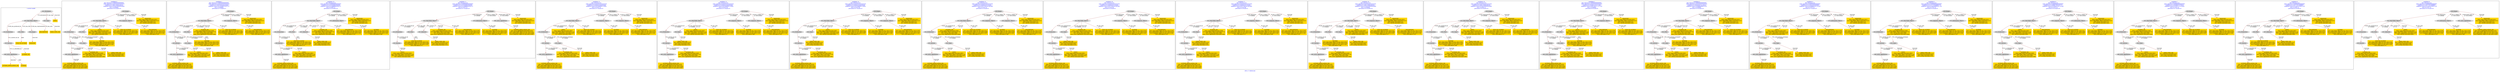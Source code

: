 digraph n0 {
fontcolor="blue"
remincross="true"
label="s08-s-17-edited.xml"
subgraph cluster_0 {
label="1-correct model"
n2[style="filled",color="white",fillcolor="lightgray",label="E12_Production1"];
n3[style="filled",color="white",fillcolor="lightgray",label="E21_Person1"];
n4[style="filled",color="white",fillcolor="lightgray",label="E82_Actor_Appellation1"];
n5[shape="plaintext",style="filled",fillcolor="gold",label="AUTHOR_URI"];
n6[style="filled",color="white",fillcolor="lightgray",label="E22_Man-Made_Object1"];
n7[style="filled",color="white",fillcolor="lightgray",label="E35_Title1"];
n8[style="filled",color="white",fillcolor="lightgray",label="E38_Image1"];
n9[shape="plaintext",style="filled",fillcolor="gold",label="DESCRIPTION"];
n10[style="filled",color="white",fillcolor="lightgray",label="E31_Document1"];
n11[style="filled",color="white",fillcolor="lightgray",label="E55_Type1"];
n12[shape="plaintext",style="filled",fillcolor="gold",label="VIDEO"];
n13[shape="plaintext",style="filled",fillcolor="gold",label="TITLE NO AUTHOR"];
n14[shape="plaintext",style="filled",fillcolor="gold",label="IMAGESRC"];
n15[shape="plaintext",style="filled",fillcolor="gold",label="VIDEO_TYPE_URI"];
n16[shape="plaintext",style="filled",fillcolor="gold",label="AUTHOR_APPELLATION_URI"];
n17[shape="plaintext",style="filled",fillcolor="gold",label="AUTHOR"];
}
subgraph cluster_1 {
label="candidate 0\nlink coherence:0.8666666666666667\nnode coherence:0.9333333333333333\nconfidence:0.2990126869188162\nmapping score:0.43161534008404984\ncost:114.009662\n-precision:0.53-recall:0.53"
n19[style="filled",color="white",fillcolor="lightgray",label="E12_Production1"];
n20[style="filled",color="white",fillcolor="lightgray",label="E21_Person1"];
n21[style="filled",color="white",fillcolor="lightgray",label="E55_Type1"];
n22[style="filled",color="white",fillcolor="lightgray",label="E82_Actor_Appellation1"];
n23[style="filled",color="white",fillcolor="lightgray",label="E22_Man-Made_Object1"];
n24[style="filled",color="white",fillcolor="lightgray",label="E35_Title1"];
n25[style="filled",color="white",fillcolor="lightgray",label="E38_Image1"];
n26[style="filled",color="white",fillcolor="lightgray",label="E33_Linguistic_Object2"];
n27[shape="plaintext",style="filled",fillcolor="gold",label="VIDEO_TYPE_URI\n[E57_Material,classLink,0.351]\n[E55_Type,classLink,0.336]\n[E74_Group,classLink,0.313]"];
n28[shape="plaintext",style="filled",fillcolor="gold",label="VIDEO\n[E40_Legal_Body,classLink,0.661]\n[E22_Man-Made_Object,classLink,0.174]\n[E82_Actor_Appellation,classLink,0.083]\n[E21_Person,classLink,0.083]"];
n29[shape="plaintext",style="filled",fillcolor="gold",label="IMAGESRC\n[E40_Legal_Body,classLink,0.651]\n[E22_Man-Made_Object,classLink,0.157]\n[E38_Image,classLink,0.11]\n[E21_Person,classLink,0.082]"];
n30[shape="plaintext",style="filled",fillcolor="gold",label="DESCRIPTION\n[E22_Man-Made_Object,P3_has_note,0.329]\n[E73_Information_Object,P3_has_note,0.311]\n[E33_Linguistic_Object,P3_has_note,0.238]\n[E35_Title,label,0.122]"];
n31[shape="plaintext",style="filled",fillcolor="gold",label="AUTHOR\n[E22_Man-Made_Object,P3_has_note,0.355]\n[E73_Information_Object,P3_has_note,0.332]\n[E33_Linguistic_Object,P3_has_note,0.164]\n[E35_Title,label,0.149]"];
n32[shape="plaintext",style="filled",fillcolor="gold",label="TITLE NO AUTHOR\n[E22_Man-Made_Object,P3_has_note,0.32]\n[E73_Information_Object,P3_has_note,0.306]\n[E33_Linguistic_Object,P3_has_note,0.204]\n[E35_Title,label,0.17]"];
n33[shape="plaintext",style="filled",fillcolor="gold",label="AUTHOR_APPELLATION_URI\n[E82_Actor_Appellation,classLink,0.976]\n[E22_Man-Made_Object,P3_has_note,0.01]\n[E73_Information_Object,P3_has_note,0.009]\n[E33_Linguistic_Object,P3_has_note,0.004]"];
n34[shape="plaintext",style="filled",fillcolor="gold",label="AUTHOR_URI\n[E40_Legal_Body,classLink,0.646]\n[E22_Man-Made_Object,classLink,0.178]\n[E21_Person,classLink,0.089]\n[E82_Actor_Appellation,classLink,0.086]"];
}
subgraph cluster_2 {
label="candidate 1\nlink coherence:0.8666666666666667\nnode coherence:0.9333333333333333\nconfidence:0.29876595404228046\nmapping score:0.43153309579187127\ncost:114.009662\n-precision:0.47-recall:0.47"
n36[style="filled",color="white",fillcolor="lightgray",label="E12_Production1"];
n37[style="filled",color="white",fillcolor="lightgray",label="E21_Person1"];
n38[style="filled",color="white",fillcolor="lightgray",label="E55_Type1"];
n39[style="filled",color="white",fillcolor="lightgray",label="E82_Actor_Appellation1"];
n40[style="filled",color="white",fillcolor="lightgray",label="E22_Man-Made_Object1"];
n41[style="filled",color="white",fillcolor="lightgray",label="E35_Title1"];
n42[style="filled",color="white",fillcolor="lightgray",label="E38_Image1"];
n43[style="filled",color="white",fillcolor="lightgray",label="E33_Linguistic_Object2"];
n44[shape="plaintext",style="filled",fillcolor="gold",label="VIDEO_TYPE_URI\n[E57_Material,classLink,0.351]\n[E55_Type,classLink,0.336]\n[E74_Group,classLink,0.313]"];
n45[shape="plaintext",style="filled",fillcolor="gold",label="AUTHOR_URI\n[E40_Legal_Body,classLink,0.646]\n[E22_Man-Made_Object,classLink,0.178]\n[E21_Person,classLink,0.089]\n[E82_Actor_Appellation,classLink,0.086]"];
n46[shape="plaintext",style="filled",fillcolor="gold",label="IMAGESRC\n[E40_Legal_Body,classLink,0.651]\n[E22_Man-Made_Object,classLink,0.157]\n[E38_Image,classLink,0.11]\n[E21_Person,classLink,0.082]"];
n47[shape="plaintext",style="filled",fillcolor="gold",label="DESCRIPTION\n[E22_Man-Made_Object,P3_has_note,0.329]\n[E73_Information_Object,P3_has_note,0.311]\n[E33_Linguistic_Object,P3_has_note,0.238]\n[E35_Title,label,0.122]"];
n48[shape="plaintext",style="filled",fillcolor="gold",label="AUTHOR\n[E22_Man-Made_Object,P3_has_note,0.355]\n[E73_Information_Object,P3_has_note,0.332]\n[E33_Linguistic_Object,P3_has_note,0.164]\n[E35_Title,label,0.149]"];
n49[shape="plaintext",style="filled",fillcolor="gold",label="TITLE NO AUTHOR\n[E22_Man-Made_Object,P3_has_note,0.32]\n[E73_Information_Object,P3_has_note,0.306]\n[E33_Linguistic_Object,P3_has_note,0.204]\n[E35_Title,label,0.17]"];
n50[shape="plaintext",style="filled",fillcolor="gold",label="AUTHOR_APPELLATION_URI\n[E82_Actor_Appellation,classLink,0.976]\n[E22_Man-Made_Object,P3_has_note,0.01]\n[E73_Information_Object,P3_has_note,0.009]\n[E33_Linguistic_Object,P3_has_note,0.004]"];
n51[shape="plaintext",style="filled",fillcolor="gold",label="VIDEO\n[E40_Legal_Body,classLink,0.661]\n[E22_Man-Made_Object,classLink,0.174]\n[E82_Actor_Appellation,classLink,0.083]\n[E21_Person,classLink,0.083]"];
}
subgraph cluster_3 {
label="candidate 10\nlink coherence:0.8\nnode coherence:0.8666666666666667\nconfidence:0.31613029853344504\nmapping score:0.4150989884000373\ncost:213.009712\n-precision:0.53-recall:0.53"
n53[style="filled",color="white",fillcolor="lightgray",label="E12_Production1"];
n54[style="filled",color="white",fillcolor="lightgray",label="E21_Person1"];
n55[style="filled",color="white",fillcolor="lightgray",label="E82_Actor_Appellation1"];
n56[style="filled",color="white",fillcolor="lightgray",label="E22_Man-Made_Object1"];
n57[style="filled",color="white",fillcolor="lightgray",label="E35_Title1"];
n58[style="filled",color="white",fillcolor="lightgray",label="E57_Material1"];
n59[style="filled",color="white",fillcolor="lightgray",label="E38_Image1"];
n60[style="filled",color="white",fillcolor="lightgray",label="E73_Information_Object1"];
n61[shape="plaintext",style="filled",fillcolor="gold",label="AUTHOR_URI\n[E40_Legal_Body,classLink,0.646]\n[E22_Man-Made_Object,classLink,0.178]\n[E21_Person,classLink,0.089]\n[E82_Actor_Appellation,classLink,0.086]"];
n62[shape="plaintext",style="filled",fillcolor="gold",label="VIDEO_TYPE_URI\n[E57_Material,classLink,0.351]\n[E55_Type,classLink,0.336]\n[E74_Group,classLink,0.313]"];
n63[shape="plaintext",style="filled",fillcolor="gold",label="IMAGESRC\n[E40_Legal_Body,classLink,0.651]\n[E22_Man-Made_Object,classLink,0.157]\n[E38_Image,classLink,0.11]\n[E21_Person,classLink,0.082]"];
n64[shape="plaintext",style="filled",fillcolor="gold",label="AUTHOR\n[E22_Man-Made_Object,P3_has_note,0.355]\n[E73_Information_Object,P3_has_note,0.332]\n[E33_Linguistic_Object,P3_has_note,0.164]\n[E35_Title,label,0.149]"];
n65[shape="plaintext",style="filled",fillcolor="gold",label="TITLE NO AUTHOR\n[E22_Man-Made_Object,P3_has_note,0.32]\n[E73_Information_Object,P3_has_note,0.306]\n[E33_Linguistic_Object,P3_has_note,0.204]\n[E35_Title,label,0.17]"];
n66[shape="plaintext",style="filled",fillcolor="gold",label="DESCRIPTION\n[E22_Man-Made_Object,P3_has_note,0.329]\n[E73_Information_Object,P3_has_note,0.311]\n[E33_Linguistic_Object,P3_has_note,0.238]\n[E35_Title,label,0.122]"];
n67[shape="plaintext",style="filled",fillcolor="gold",label="AUTHOR_APPELLATION_URI\n[E82_Actor_Appellation,classLink,0.976]\n[E22_Man-Made_Object,P3_has_note,0.01]\n[E73_Information_Object,P3_has_note,0.009]\n[E33_Linguistic_Object,P3_has_note,0.004]"];
n68[shape="plaintext",style="filled",fillcolor="gold",label="VIDEO\n[E40_Legal_Body,classLink,0.661]\n[E22_Man-Made_Object,classLink,0.174]\n[E82_Actor_Appellation,classLink,0.083]\n[E21_Person,classLink,0.083]"];
}
subgraph cluster_4 {
label="candidate 11\nlink coherence:0.8\nnode coherence:0.8666666666666667\nconfidence:0.31613029853344504\nmapping score:0.4150989884000373\ncost:312.019774\n-precision:0.47-recall:0.47"
n70[style="filled",color="white",fillcolor="lightgray",label="E12_Production1"];
n71[style="filled",color="white",fillcolor="lightgray",label="E21_Person1"];
n72[style="filled",color="white",fillcolor="lightgray",label="E22_Man-Made_Object1"];
n73[style="filled",color="white",fillcolor="lightgray",label="E35_Title1"];
n74[style="filled",color="white",fillcolor="lightgray",label="E57_Material1"];
n75[style="filled",color="white",fillcolor="lightgray",label="E38_Image1"];
n76[style="filled",color="white",fillcolor="lightgray",label="E73_Information_Object1"];
n77[style="filled",color="white",fillcolor="lightgray",label="E82_Actor_Appellation1"];
n78[shape="plaintext",style="filled",fillcolor="gold",label="AUTHOR_URI\n[E40_Legal_Body,classLink,0.646]\n[E22_Man-Made_Object,classLink,0.178]\n[E21_Person,classLink,0.089]\n[E82_Actor_Appellation,classLink,0.086]"];
n79[shape="plaintext",style="filled",fillcolor="gold",label="VIDEO_TYPE_URI\n[E57_Material,classLink,0.351]\n[E55_Type,classLink,0.336]\n[E74_Group,classLink,0.313]"];
n80[shape="plaintext",style="filled",fillcolor="gold",label="IMAGESRC\n[E40_Legal_Body,classLink,0.651]\n[E22_Man-Made_Object,classLink,0.157]\n[E38_Image,classLink,0.11]\n[E21_Person,classLink,0.082]"];
n81[shape="plaintext",style="filled",fillcolor="gold",label="AUTHOR\n[E22_Man-Made_Object,P3_has_note,0.355]\n[E73_Information_Object,P3_has_note,0.332]\n[E33_Linguistic_Object,P3_has_note,0.164]\n[E35_Title,label,0.149]"];
n82[shape="plaintext",style="filled",fillcolor="gold",label="TITLE NO AUTHOR\n[E22_Man-Made_Object,P3_has_note,0.32]\n[E73_Information_Object,P3_has_note,0.306]\n[E33_Linguistic_Object,P3_has_note,0.204]\n[E35_Title,label,0.17]"];
n83[shape="plaintext",style="filled",fillcolor="gold",label="DESCRIPTION\n[E22_Man-Made_Object,P3_has_note,0.329]\n[E73_Information_Object,P3_has_note,0.311]\n[E33_Linguistic_Object,P3_has_note,0.238]\n[E35_Title,label,0.122]"];
n84[shape="plaintext",style="filled",fillcolor="gold",label="AUTHOR_APPELLATION_URI\n[E82_Actor_Appellation,classLink,0.976]\n[E22_Man-Made_Object,P3_has_note,0.01]\n[E73_Information_Object,P3_has_note,0.009]\n[E33_Linguistic_Object,P3_has_note,0.004]"];
n85[shape="plaintext",style="filled",fillcolor="gold",label="VIDEO\n[E40_Legal_Body,classLink,0.661]\n[E22_Man-Made_Object,classLink,0.174]\n[E82_Actor_Appellation,classLink,0.083]\n[E21_Person,classLink,0.083]"];
}
subgraph cluster_5 {
label="candidate 12\nlink coherence:0.8\nnode coherence:0.9333333333333333\nconfidence:0.30093616160209186\nmapping score:0.4322564983118084\ncost:213.019714\n-precision:0.47-recall:0.47"
n87[style="filled",color="white",fillcolor="lightgray",label="E12_Production1"];
n88[style="filled",color="white",fillcolor="lightgray",label="E21_Person1"];
n89[style="filled",color="white",fillcolor="lightgray",label="E55_Type1"];
n90[style="filled",color="white",fillcolor="lightgray",label="E82_Actor_Appellation1"];
n91[style="filled",color="white",fillcolor="lightgray",label="E22_Man-Made_Object1"];
n92[style="filled",color="white",fillcolor="lightgray",label="E38_Image1"];
n93[style="filled",color="white",fillcolor="lightgray",label="E33_Linguistic_Object1"];
n94[style="filled",color="white",fillcolor="lightgray",label="E33_Linguistic_Object2"];
n95[shape="plaintext",style="filled",fillcolor="gold",label="VIDEO_TYPE_URI\n[E57_Material,classLink,0.351]\n[E55_Type,classLink,0.336]\n[E74_Group,classLink,0.313]"];
n96[shape="plaintext",style="filled",fillcolor="gold",label="VIDEO\n[E40_Legal_Body,classLink,0.661]\n[E22_Man-Made_Object,classLink,0.174]\n[E82_Actor_Appellation,classLink,0.083]\n[E21_Person,classLink,0.083]"];
n97[shape="plaintext",style="filled",fillcolor="gold",label="IMAGESRC\n[E40_Legal_Body,classLink,0.651]\n[E22_Man-Made_Object,classLink,0.157]\n[E38_Image,classLink,0.11]\n[E21_Person,classLink,0.082]"];
n98[shape="plaintext",style="filled",fillcolor="gold",label="DESCRIPTION\n[E22_Man-Made_Object,P3_has_note,0.329]\n[E73_Information_Object,P3_has_note,0.311]\n[E33_Linguistic_Object,P3_has_note,0.238]\n[E35_Title,label,0.122]"];
n99[shape="plaintext",style="filled",fillcolor="gold",label="AUTHOR\n[E22_Man-Made_Object,P3_has_note,0.355]\n[E73_Information_Object,P3_has_note,0.332]\n[E33_Linguistic_Object,P3_has_note,0.164]\n[E35_Title,label,0.149]"];
n100[shape="plaintext",style="filled",fillcolor="gold",label="TITLE NO AUTHOR\n[E22_Man-Made_Object,P3_has_note,0.32]\n[E73_Information_Object,P3_has_note,0.306]\n[E33_Linguistic_Object,P3_has_note,0.204]\n[E35_Title,label,0.17]"];
n101[shape="plaintext",style="filled",fillcolor="gold",label="AUTHOR_APPELLATION_URI\n[E82_Actor_Appellation,classLink,0.976]\n[E22_Man-Made_Object,P3_has_note,0.01]\n[E73_Information_Object,P3_has_note,0.009]\n[E33_Linguistic_Object,P3_has_note,0.004]"];
n102[shape="plaintext",style="filled",fillcolor="gold",label="AUTHOR_URI\n[E40_Legal_Body,classLink,0.646]\n[E22_Man-Made_Object,classLink,0.178]\n[E21_Person,classLink,0.089]\n[E82_Actor_Appellation,classLink,0.086]"];
}
subgraph cluster_6 {
label="candidate 13\nlink coherence:0.8\nnode coherence:0.9333333333333333\nconfidence:0.30093616160209186\nmapping score:0.4322564983118084\ncost:213.019744\n-precision:0.47-recall:0.47"
n104[style="filled",color="white",fillcolor="lightgray",label="E12_Production1"];
n105[style="filled",color="white",fillcolor="lightgray",label="E21_Person1"];
n106[style="filled",color="white",fillcolor="lightgray",label="E82_Actor_Appellation1"];
n107[style="filled",color="white",fillcolor="lightgray",label="E22_Man-Made_Object1"];
n108[style="filled",color="white",fillcolor="lightgray",label="E55_Type2"];
n109[style="filled",color="white",fillcolor="lightgray",label="E38_Image1"];
n110[style="filled",color="white",fillcolor="lightgray",label="E33_Linguistic_Object1"];
n111[style="filled",color="white",fillcolor="lightgray",label="E33_Linguistic_Object2"];
n112[shape="plaintext",style="filled",fillcolor="gold",label="VIDEO\n[E40_Legal_Body,classLink,0.661]\n[E22_Man-Made_Object,classLink,0.174]\n[E82_Actor_Appellation,classLink,0.083]\n[E21_Person,classLink,0.083]"];
n113[shape="plaintext",style="filled",fillcolor="gold",label="IMAGESRC\n[E40_Legal_Body,classLink,0.651]\n[E22_Man-Made_Object,classLink,0.157]\n[E38_Image,classLink,0.11]\n[E21_Person,classLink,0.082]"];
n114[shape="plaintext",style="filled",fillcolor="gold",label="VIDEO_TYPE_URI\n[E57_Material,classLink,0.351]\n[E55_Type,classLink,0.336]\n[E74_Group,classLink,0.313]"];
n115[shape="plaintext",style="filled",fillcolor="gold",label="DESCRIPTION\n[E22_Man-Made_Object,P3_has_note,0.329]\n[E73_Information_Object,P3_has_note,0.311]\n[E33_Linguistic_Object,P3_has_note,0.238]\n[E35_Title,label,0.122]"];
n116[shape="plaintext",style="filled",fillcolor="gold",label="AUTHOR\n[E22_Man-Made_Object,P3_has_note,0.355]\n[E73_Information_Object,P3_has_note,0.332]\n[E33_Linguistic_Object,P3_has_note,0.164]\n[E35_Title,label,0.149]"];
n117[shape="plaintext",style="filled",fillcolor="gold",label="TITLE NO AUTHOR\n[E22_Man-Made_Object,P3_has_note,0.32]\n[E73_Information_Object,P3_has_note,0.306]\n[E33_Linguistic_Object,P3_has_note,0.204]\n[E35_Title,label,0.17]"];
n118[shape="plaintext",style="filled",fillcolor="gold",label="AUTHOR_APPELLATION_URI\n[E82_Actor_Appellation,classLink,0.976]\n[E22_Man-Made_Object,P3_has_note,0.01]\n[E73_Information_Object,P3_has_note,0.009]\n[E33_Linguistic_Object,P3_has_note,0.004]"];
n119[shape="plaintext",style="filled",fillcolor="gold",label="AUTHOR_URI\n[E40_Legal_Body,classLink,0.646]\n[E22_Man-Made_Object,classLink,0.178]\n[E21_Person,classLink,0.089]\n[E82_Actor_Appellation,classLink,0.086]"];
}
subgraph cluster_7 {
label="candidate 14\nlink coherence:0.8\nnode coherence:0.9333333333333333\nconfidence:0.30093616160209186\nmapping score:0.4322564983118084\ncost:213.019764\n-precision:0.47-recall:0.47"
n121[style="filled",color="white",fillcolor="lightgray",label="E12_Production1"];
n122[style="filled",color="white",fillcolor="lightgray",label="E21_Person1"];
n123[style="filled",color="white",fillcolor="lightgray",label="E82_Actor_Appellation1"];
n124[style="filled",color="white",fillcolor="lightgray",label="E22_Man-Made_Object1"];
n125[style="filled",color="white",fillcolor="lightgray",label="E55_Type3"];
n126[style="filled",color="white",fillcolor="lightgray",label="E38_Image1"];
n127[style="filled",color="white",fillcolor="lightgray",label="E33_Linguistic_Object1"];
n128[style="filled",color="white",fillcolor="lightgray",label="E33_Linguistic_Object2"];
n129[shape="plaintext",style="filled",fillcolor="gold",label="VIDEO_TYPE_URI\n[E57_Material,classLink,0.351]\n[E55_Type,classLink,0.336]\n[E74_Group,classLink,0.313]"];
n130[shape="plaintext",style="filled",fillcolor="gold",label="VIDEO\n[E40_Legal_Body,classLink,0.661]\n[E22_Man-Made_Object,classLink,0.174]\n[E82_Actor_Appellation,classLink,0.083]\n[E21_Person,classLink,0.083]"];
n131[shape="plaintext",style="filled",fillcolor="gold",label="IMAGESRC\n[E40_Legal_Body,classLink,0.651]\n[E22_Man-Made_Object,classLink,0.157]\n[E38_Image,classLink,0.11]\n[E21_Person,classLink,0.082]"];
n132[shape="plaintext",style="filled",fillcolor="gold",label="DESCRIPTION\n[E22_Man-Made_Object,P3_has_note,0.329]\n[E73_Information_Object,P3_has_note,0.311]\n[E33_Linguistic_Object,P3_has_note,0.238]\n[E35_Title,label,0.122]"];
n133[shape="plaintext",style="filled",fillcolor="gold",label="AUTHOR\n[E22_Man-Made_Object,P3_has_note,0.355]\n[E73_Information_Object,P3_has_note,0.332]\n[E33_Linguistic_Object,P3_has_note,0.164]\n[E35_Title,label,0.149]"];
n134[shape="plaintext",style="filled",fillcolor="gold",label="TITLE NO AUTHOR\n[E22_Man-Made_Object,P3_has_note,0.32]\n[E73_Information_Object,P3_has_note,0.306]\n[E33_Linguistic_Object,P3_has_note,0.204]\n[E35_Title,label,0.17]"];
n135[shape="plaintext",style="filled",fillcolor="gold",label="AUTHOR_APPELLATION_URI\n[E82_Actor_Appellation,classLink,0.976]\n[E22_Man-Made_Object,P3_has_note,0.01]\n[E73_Information_Object,P3_has_note,0.009]\n[E33_Linguistic_Object,P3_has_note,0.004]"];
n136[shape="plaintext",style="filled",fillcolor="gold",label="AUTHOR_URI\n[E40_Legal_Body,classLink,0.646]\n[E22_Man-Made_Object,classLink,0.178]\n[E21_Person,classLink,0.089]\n[E82_Actor_Appellation,classLink,0.086]"];
}
subgraph cluster_8 {
label="candidate 15\nlink coherence:0.8\nnode coherence:0.9333333333333333\nconfidence:0.3006894287255561\nmapping score:0.43217425401962983\ncost:213.019714\n-precision:0.4-recall:0.4"
n138[style="filled",color="white",fillcolor="lightgray",label="E12_Production1"];
n139[style="filled",color="white",fillcolor="lightgray",label="E21_Person1"];
n140[style="filled",color="white",fillcolor="lightgray",label="E55_Type1"];
n141[style="filled",color="white",fillcolor="lightgray",label="E82_Actor_Appellation1"];
n142[style="filled",color="white",fillcolor="lightgray",label="E22_Man-Made_Object1"];
n143[style="filled",color="white",fillcolor="lightgray",label="E38_Image1"];
n144[style="filled",color="white",fillcolor="lightgray",label="E33_Linguistic_Object1"];
n145[style="filled",color="white",fillcolor="lightgray",label="E33_Linguistic_Object2"];
n146[shape="plaintext",style="filled",fillcolor="gold",label="VIDEO_TYPE_URI\n[E57_Material,classLink,0.351]\n[E55_Type,classLink,0.336]\n[E74_Group,classLink,0.313]"];
n147[shape="plaintext",style="filled",fillcolor="gold",label="AUTHOR_URI\n[E40_Legal_Body,classLink,0.646]\n[E22_Man-Made_Object,classLink,0.178]\n[E21_Person,classLink,0.089]\n[E82_Actor_Appellation,classLink,0.086]"];
n148[shape="plaintext",style="filled",fillcolor="gold",label="IMAGESRC\n[E40_Legal_Body,classLink,0.651]\n[E22_Man-Made_Object,classLink,0.157]\n[E38_Image,classLink,0.11]\n[E21_Person,classLink,0.082]"];
n149[shape="plaintext",style="filled",fillcolor="gold",label="DESCRIPTION\n[E22_Man-Made_Object,P3_has_note,0.329]\n[E73_Information_Object,P3_has_note,0.311]\n[E33_Linguistic_Object,P3_has_note,0.238]\n[E35_Title,label,0.122]"];
n150[shape="plaintext",style="filled",fillcolor="gold",label="AUTHOR\n[E22_Man-Made_Object,P3_has_note,0.355]\n[E73_Information_Object,P3_has_note,0.332]\n[E33_Linguistic_Object,P3_has_note,0.164]\n[E35_Title,label,0.149]"];
n151[shape="plaintext",style="filled",fillcolor="gold",label="TITLE NO AUTHOR\n[E22_Man-Made_Object,P3_has_note,0.32]\n[E73_Information_Object,P3_has_note,0.306]\n[E33_Linguistic_Object,P3_has_note,0.204]\n[E35_Title,label,0.17]"];
n152[shape="plaintext",style="filled",fillcolor="gold",label="AUTHOR_APPELLATION_URI\n[E82_Actor_Appellation,classLink,0.976]\n[E22_Man-Made_Object,P3_has_note,0.01]\n[E73_Information_Object,P3_has_note,0.009]\n[E33_Linguistic_Object,P3_has_note,0.004]"];
n153[shape="plaintext",style="filled",fillcolor="gold",label="VIDEO\n[E40_Legal_Body,classLink,0.661]\n[E22_Man-Made_Object,classLink,0.174]\n[E82_Actor_Appellation,classLink,0.083]\n[E21_Person,classLink,0.083]"];
}
subgraph cluster_9 {
label="candidate 16\nlink coherence:0.8\nnode coherence:0.9333333333333333\nconfidence:0.3006894287255561\nmapping score:0.43217425401962983\ncost:213.019744\n-precision:0.4-recall:0.4"
n155[style="filled",color="white",fillcolor="lightgray",label="E12_Production1"];
n156[style="filled",color="white",fillcolor="lightgray",label="E21_Person1"];
n157[style="filled",color="white",fillcolor="lightgray",label="E82_Actor_Appellation1"];
n158[style="filled",color="white",fillcolor="lightgray",label="E22_Man-Made_Object1"];
n159[style="filled",color="white",fillcolor="lightgray",label="E55_Type2"];
n160[style="filled",color="white",fillcolor="lightgray",label="E38_Image1"];
n161[style="filled",color="white",fillcolor="lightgray",label="E33_Linguistic_Object1"];
n162[style="filled",color="white",fillcolor="lightgray",label="E33_Linguistic_Object2"];
n163[shape="plaintext",style="filled",fillcolor="gold",label="AUTHOR_URI\n[E40_Legal_Body,classLink,0.646]\n[E22_Man-Made_Object,classLink,0.178]\n[E21_Person,classLink,0.089]\n[E82_Actor_Appellation,classLink,0.086]"];
n164[shape="plaintext",style="filled",fillcolor="gold",label="IMAGESRC\n[E40_Legal_Body,classLink,0.651]\n[E22_Man-Made_Object,classLink,0.157]\n[E38_Image,classLink,0.11]\n[E21_Person,classLink,0.082]"];
n165[shape="plaintext",style="filled",fillcolor="gold",label="VIDEO_TYPE_URI\n[E57_Material,classLink,0.351]\n[E55_Type,classLink,0.336]\n[E74_Group,classLink,0.313]"];
n166[shape="plaintext",style="filled",fillcolor="gold",label="DESCRIPTION\n[E22_Man-Made_Object,P3_has_note,0.329]\n[E73_Information_Object,P3_has_note,0.311]\n[E33_Linguistic_Object,P3_has_note,0.238]\n[E35_Title,label,0.122]"];
n167[shape="plaintext",style="filled",fillcolor="gold",label="AUTHOR\n[E22_Man-Made_Object,P3_has_note,0.355]\n[E73_Information_Object,P3_has_note,0.332]\n[E33_Linguistic_Object,P3_has_note,0.164]\n[E35_Title,label,0.149]"];
n168[shape="plaintext",style="filled",fillcolor="gold",label="TITLE NO AUTHOR\n[E22_Man-Made_Object,P3_has_note,0.32]\n[E73_Information_Object,P3_has_note,0.306]\n[E33_Linguistic_Object,P3_has_note,0.204]\n[E35_Title,label,0.17]"];
n169[shape="plaintext",style="filled",fillcolor="gold",label="AUTHOR_APPELLATION_URI\n[E82_Actor_Appellation,classLink,0.976]\n[E22_Man-Made_Object,P3_has_note,0.01]\n[E73_Information_Object,P3_has_note,0.009]\n[E33_Linguistic_Object,P3_has_note,0.004]"];
n170[shape="plaintext",style="filled",fillcolor="gold",label="VIDEO\n[E40_Legal_Body,classLink,0.661]\n[E22_Man-Made_Object,classLink,0.174]\n[E82_Actor_Appellation,classLink,0.083]\n[E21_Person,classLink,0.083]"];
}
subgraph cluster_10 {
label="candidate 17\nlink coherence:0.8\nnode coherence:0.9333333333333333\nconfidence:0.3006894287255561\nmapping score:0.43217425401962983\ncost:213.019764\n-precision:0.4-recall:0.4"
n172[style="filled",color="white",fillcolor="lightgray",label="E12_Production1"];
n173[style="filled",color="white",fillcolor="lightgray",label="E21_Person1"];
n174[style="filled",color="white",fillcolor="lightgray",label="E82_Actor_Appellation1"];
n175[style="filled",color="white",fillcolor="lightgray",label="E22_Man-Made_Object1"];
n176[style="filled",color="white",fillcolor="lightgray",label="E55_Type3"];
n177[style="filled",color="white",fillcolor="lightgray",label="E38_Image1"];
n178[style="filled",color="white",fillcolor="lightgray",label="E33_Linguistic_Object1"];
n179[style="filled",color="white",fillcolor="lightgray",label="E33_Linguistic_Object2"];
n180[shape="plaintext",style="filled",fillcolor="gold",label="VIDEO_TYPE_URI\n[E57_Material,classLink,0.351]\n[E55_Type,classLink,0.336]\n[E74_Group,classLink,0.313]"];
n181[shape="plaintext",style="filled",fillcolor="gold",label="AUTHOR_URI\n[E40_Legal_Body,classLink,0.646]\n[E22_Man-Made_Object,classLink,0.178]\n[E21_Person,classLink,0.089]\n[E82_Actor_Appellation,classLink,0.086]"];
n182[shape="plaintext",style="filled",fillcolor="gold",label="IMAGESRC\n[E40_Legal_Body,classLink,0.651]\n[E22_Man-Made_Object,classLink,0.157]\n[E38_Image,classLink,0.11]\n[E21_Person,classLink,0.082]"];
n183[shape="plaintext",style="filled",fillcolor="gold",label="DESCRIPTION\n[E22_Man-Made_Object,P3_has_note,0.329]\n[E73_Information_Object,P3_has_note,0.311]\n[E33_Linguistic_Object,P3_has_note,0.238]\n[E35_Title,label,0.122]"];
n184[shape="plaintext",style="filled",fillcolor="gold",label="AUTHOR\n[E22_Man-Made_Object,P3_has_note,0.355]\n[E73_Information_Object,P3_has_note,0.332]\n[E33_Linguistic_Object,P3_has_note,0.164]\n[E35_Title,label,0.149]"];
n185[shape="plaintext",style="filled",fillcolor="gold",label="TITLE NO AUTHOR\n[E22_Man-Made_Object,P3_has_note,0.32]\n[E73_Information_Object,P3_has_note,0.306]\n[E33_Linguistic_Object,P3_has_note,0.204]\n[E35_Title,label,0.17]"];
n186[shape="plaintext",style="filled",fillcolor="gold",label="AUTHOR_APPELLATION_URI\n[E82_Actor_Appellation,classLink,0.976]\n[E22_Man-Made_Object,P3_has_note,0.01]\n[E73_Information_Object,P3_has_note,0.009]\n[E33_Linguistic_Object,P3_has_note,0.004]"];
n187[shape="plaintext",style="filled",fillcolor="gold",label="VIDEO\n[E40_Legal_Body,classLink,0.661]\n[E22_Man-Made_Object,classLink,0.174]\n[E82_Actor_Appellation,classLink,0.083]\n[E21_Person,classLink,0.083]"];
}
subgraph cluster_11 {
label="candidate 18\nlink coherence:0.8\nnode coherence:0.9333333333333333\nconfidence:0.2990126869188162\nmapping score:0.43161534008404984\ncost:114.009692\n-precision:0.53-recall:0.53"
n189[style="filled",color="white",fillcolor="lightgray",label="E12_Production1"];
n190[style="filled",color="white",fillcolor="lightgray",label="E21_Person1"];
n191[style="filled",color="white",fillcolor="lightgray",label="E82_Actor_Appellation1"];
n192[style="filled",color="white",fillcolor="lightgray",label="E22_Man-Made_Object1"];
n193[style="filled",color="white",fillcolor="lightgray",label="E35_Title1"];
n194[style="filled",color="white",fillcolor="lightgray",label="E55_Type2"];
n195[style="filled",color="white",fillcolor="lightgray",label="E38_Image1"];
n196[style="filled",color="white",fillcolor="lightgray",label="E33_Linguistic_Object2"];
n197[shape="plaintext",style="filled",fillcolor="gold",label="VIDEO\n[E40_Legal_Body,classLink,0.661]\n[E22_Man-Made_Object,classLink,0.174]\n[E82_Actor_Appellation,classLink,0.083]\n[E21_Person,classLink,0.083]"];
n198[shape="plaintext",style="filled",fillcolor="gold",label="IMAGESRC\n[E40_Legal_Body,classLink,0.651]\n[E22_Man-Made_Object,classLink,0.157]\n[E38_Image,classLink,0.11]\n[E21_Person,classLink,0.082]"];
n199[shape="plaintext",style="filled",fillcolor="gold",label="VIDEO_TYPE_URI\n[E57_Material,classLink,0.351]\n[E55_Type,classLink,0.336]\n[E74_Group,classLink,0.313]"];
n200[shape="plaintext",style="filled",fillcolor="gold",label="DESCRIPTION\n[E22_Man-Made_Object,P3_has_note,0.329]\n[E73_Information_Object,P3_has_note,0.311]\n[E33_Linguistic_Object,P3_has_note,0.238]\n[E35_Title,label,0.122]"];
n201[shape="plaintext",style="filled",fillcolor="gold",label="AUTHOR\n[E22_Man-Made_Object,P3_has_note,0.355]\n[E73_Information_Object,P3_has_note,0.332]\n[E33_Linguistic_Object,P3_has_note,0.164]\n[E35_Title,label,0.149]"];
n202[shape="plaintext",style="filled",fillcolor="gold",label="TITLE NO AUTHOR\n[E22_Man-Made_Object,P3_has_note,0.32]\n[E73_Information_Object,P3_has_note,0.306]\n[E33_Linguistic_Object,P3_has_note,0.204]\n[E35_Title,label,0.17]"];
n203[shape="plaintext",style="filled",fillcolor="gold",label="AUTHOR_APPELLATION_URI\n[E82_Actor_Appellation,classLink,0.976]\n[E22_Man-Made_Object,P3_has_note,0.01]\n[E73_Information_Object,P3_has_note,0.009]\n[E33_Linguistic_Object,P3_has_note,0.004]"];
n204[shape="plaintext",style="filled",fillcolor="gold",label="AUTHOR_URI\n[E40_Legal_Body,classLink,0.646]\n[E22_Man-Made_Object,classLink,0.178]\n[E21_Person,classLink,0.089]\n[E82_Actor_Appellation,classLink,0.086]"];
}
subgraph cluster_12 {
label="candidate 19\nlink coherence:0.8\nnode coherence:0.9333333333333333\nconfidence:0.2990126869188162\nmapping score:0.43161534008404984\ncost:114.009712\n-precision:0.53-recall:0.53"
n206[style="filled",color="white",fillcolor="lightgray",label="E12_Production1"];
n207[style="filled",color="white",fillcolor="lightgray",label="E21_Person1"];
n208[style="filled",color="white",fillcolor="lightgray",label="E82_Actor_Appellation1"];
n209[style="filled",color="white",fillcolor="lightgray",label="E22_Man-Made_Object1"];
n210[style="filled",color="white",fillcolor="lightgray",label="E35_Title1"];
n211[style="filled",color="white",fillcolor="lightgray",label="E55_Type3"];
n212[style="filled",color="white",fillcolor="lightgray",label="E38_Image1"];
n213[style="filled",color="white",fillcolor="lightgray",label="E33_Linguistic_Object2"];
n214[shape="plaintext",style="filled",fillcolor="gold",label="VIDEO_TYPE_URI\n[E57_Material,classLink,0.351]\n[E55_Type,classLink,0.336]\n[E74_Group,classLink,0.313]"];
n215[shape="plaintext",style="filled",fillcolor="gold",label="VIDEO\n[E40_Legal_Body,classLink,0.661]\n[E22_Man-Made_Object,classLink,0.174]\n[E82_Actor_Appellation,classLink,0.083]\n[E21_Person,classLink,0.083]"];
n216[shape="plaintext",style="filled",fillcolor="gold",label="IMAGESRC\n[E40_Legal_Body,classLink,0.651]\n[E22_Man-Made_Object,classLink,0.157]\n[E38_Image,classLink,0.11]\n[E21_Person,classLink,0.082]"];
n217[shape="plaintext",style="filled",fillcolor="gold",label="DESCRIPTION\n[E22_Man-Made_Object,P3_has_note,0.329]\n[E73_Information_Object,P3_has_note,0.311]\n[E33_Linguistic_Object,P3_has_note,0.238]\n[E35_Title,label,0.122]"];
n218[shape="plaintext",style="filled",fillcolor="gold",label="AUTHOR\n[E22_Man-Made_Object,P3_has_note,0.355]\n[E73_Information_Object,P3_has_note,0.332]\n[E33_Linguistic_Object,P3_has_note,0.164]\n[E35_Title,label,0.149]"];
n219[shape="plaintext",style="filled",fillcolor="gold",label="TITLE NO AUTHOR\n[E22_Man-Made_Object,P3_has_note,0.32]\n[E73_Information_Object,P3_has_note,0.306]\n[E33_Linguistic_Object,P3_has_note,0.204]\n[E35_Title,label,0.17]"];
n220[shape="plaintext",style="filled",fillcolor="gold",label="AUTHOR_APPELLATION_URI\n[E82_Actor_Appellation,classLink,0.976]\n[E22_Man-Made_Object,P3_has_note,0.01]\n[E73_Information_Object,P3_has_note,0.009]\n[E33_Linguistic_Object,P3_has_note,0.004]"];
n221[shape="plaintext",style="filled",fillcolor="gold",label="AUTHOR_URI\n[E40_Legal_Body,classLink,0.646]\n[E22_Man-Made_Object,classLink,0.178]\n[E21_Person,classLink,0.089]\n[E82_Actor_Appellation,classLink,0.086]"];
}
subgraph cluster_13 {
label="candidate 2\nlink coherence:0.8666666666666667\nnode coherence:0.9333333333333333\nconfidence:0.2958851001877999\nmapping score:0.43057281117371105\ncost:114.009662\n-precision:0.6-recall:0.6"
n223[style="filled",color="white",fillcolor="lightgray",label="E12_Production1"];
n224[style="filled",color="white",fillcolor="lightgray",label="E21_Person1"];
n225[style="filled",color="white",fillcolor="lightgray",label="E55_Type1"];
n226[style="filled",color="white",fillcolor="lightgray",label="E82_Actor_Appellation1"];
n227[style="filled",color="white",fillcolor="lightgray",label="E22_Man-Made_Object1"];
n228[style="filled",color="white",fillcolor="lightgray",label="E35_Title1"];
n229[style="filled",color="white",fillcolor="lightgray",label="E38_Image1"];
n230[style="filled",color="white",fillcolor="lightgray",label="E33_Linguistic_Object2"];
n231[shape="plaintext",style="filled",fillcolor="gold",label="VIDEO_TYPE_URI\n[E57_Material,classLink,0.351]\n[E55_Type,classLink,0.336]\n[E74_Group,classLink,0.313]"];
n232[shape="plaintext",style="filled",fillcolor="gold",label="VIDEO\n[E40_Legal_Body,classLink,0.661]\n[E22_Man-Made_Object,classLink,0.174]\n[E82_Actor_Appellation,classLink,0.083]\n[E21_Person,classLink,0.083]"];
n233[shape="plaintext",style="filled",fillcolor="gold",label="IMAGESRC\n[E40_Legal_Body,classLink,0.651]\n[E22_Man-Made_Object,classLink,0.157]\n[E38_Image,classLink,0.11]\n[E21_Person,classLink,0.082]"];
n234[shape="plaintext",style="filled",fillcolor="gold",label="TITLE NO AUTHOR\n[E22_Man-Made_Object,P3_has_note,0.32]\n[E73_Information_Object,P3_has_note,0.306]\n[E33_Linguistic_Object,P3_has_note,0.204]\n[E35_Title,label,0.17]"];
n235[shape="plaintext",style="filled",fillcolor="gold",label="AUTHOR\n[E22_Man-Made_Object,P3_has_note,0.355]\n[E73_Information_Object,P3_has_note,0.332]\n[E33_Linguistic_Object,P3_has_note,0.164]\n[E35_Title,label,0.149]"];
n236[shape="plaintext",style="filled",fillcolor="gold",label="DESCRIPTION\n[E22_Man-Made_Object,P3_has_note,0.329]\n[E73_Information_Object,P3_has_note,0.311]\n[E33_Linguistic_Object,P3_has_note,0.238]\n[E35_Title,label,0.122]"];
n237[shape="plaintext",style="filled",fillcolor="gold",label="AUTHOR_APPELLATION_URI\n[E82_Actor_Appellation,classLink,0.976]\n[E22_Man-Made_Object,P3_has_note,0.01]\n[E73_Information_Object,P3_has_note,0.009]\n[E33_Linguistic_Object,P3_has_note,0.004]"];
n238[shape="plaintext",style="filled",fillcolor="gold",label="AUTHOR_URI\n[E40_Legal_Body,classLink,0.646]\n[E22_Man-Made_Object,classLink,0.178]\n[E21_Person,classLink,0.089]\n[E82_Actor_Appellation,classLink,0.086]"];
}
subgraph cluster_14 {
label="candidate 3\nlink coherence:0.8666666666666667\nnode coherence:0.9333333333333333\nconfidence:0.29563836731126414\nmapping score:0.4304905668815325\ncost:114.009662\n-precision:0.53-recall:0.53"
n240[style="filled",color="white",fillcolor="lightgray",label="E12_Production1"];
n241[style="filled",color="white",fillcolor="lightgray",label="E21_Person1"];
n242[style="filled",color="white",fillcolor="lightgray",label="E55_Type1"];
n243[style="filled",color="white",fillcolor="lightgray",label="E82_Actor_Appellation1"];
n244[style="filled",color="white",fillcolor="lightgray",label="E22_Man-Made_Object1"];
n245[style="filled",color="white",fillcolor="lightgray",label="E35_Title1"];
n246[style="filled",color="white",fillcolor="lightgray",label="E38_Image1"];
n247[style="filled",color="white",fillcolor="lightgray",label="E33_Linguistic_Object2"];
n248[shape="plaintext",style="filled",fillcolor="gold",label="VIDEO_TYPE_URI\n[E57_Material,classLink,0.351]\n[E55_Type,classLink,0.336]\n[E74_Group,classLink,0.313]"];
n249[shape="plaintext",style="filled",fillcolor="gold",label="AUTHOR_URI\n[E40_Legal_Body,classLink,0.646]\n[E22_Man-Made_Object,classLink,0.178]\n[E21_Person,classLink,0.089]\n[E82_Actor_Appellation,classLink,0.086]"];
n250[shape="plaintext",style="filled",fillcolor="gold",label="IMAGESRC\n[E40_Legal_Body,classLink,0.651]\n[E22_Man-Made_Object,classLink,0.157]\n[E38_Image,classLink,0.11]\n[E21_Person,classLink,0.082]"];
n251[shape="plaintext",style="filled",fillcolor="gold",label="TITLE NO AUTHOR\n[E22_Man-Made_Object,P3_has_note,0.32]\n[E73_Information_Object,P3_has_note,0.306]\n[E33_Linguistic_Object,P3_has_note,0.204]\n[E35_Title,label,0.17]"];
n252[shape="plaintext",style="filled",fillcolor="gold",label="AUTHOR\n[E22_Man-Made_Object,P3_has_note,0.355]\n[E73_Information_Object,P3_has_note,0.332]\n[E33_Linguistic_Object,P3_has_note,0.164]\n[E35_Title,label,0.149]"];
n253[shape="plaintext",style="filled",fillcolor="gold",label="DESCRIPTION\n[E22_Man-Made_Object,P3_has_note,0.329]\n[E73_Information_Object,P3_has_note,0.311]\n[E33_Linguistic_Object,P3_has_note,0.238]\n[E35_Title,label,0.122]"];
n254[shape="plaintext",style="filled",fillcolor="gold",label="AUTHOR_APPELLATION_URI\n[E82_Actor_Appellation,classLink,0.976]\n[E22_Man-Made_Object,P3_has_note,0.01]\n[E73_Information_Object,P3_has_note,0.009]\n[E33_Linguistic_Object,P3_has_note,0.004]"];
n255[shape="plaintext",style="filled",fillcolor="gold",label="VIDEO\n[E40_Legal_Body,classLink,0.661]\n[E22_Man-Made_Object,classLink,0.174]\n[E82_Actor_Appellation,classLink,0.083]\n[E21_Person,classLink,0.083]"];
}
subgraph cluster_15 {
label="candidate 4\nlink coherence:0.8\nnode coherence:0.8666666666666667\nconfidence:0.3218241633453935\nmapping score:0.41699694333735343\ncost:312.019714\n-precision:0.47-recall:0.47"
n257[style="filled",color="white",fillcolor="lightgray",label="E12_Production1"];
n258[style="filled",color="white",fillcolor="lightgray",label="E21_Person1"];
n259[style="filled",color="white",fillcolor="lightgray",label="E55_Type1"];
n260[style="filled",color="white",fillcolor="lightgray",label="E82_Actor_Appellation1"];
n261[style="filled",color="white",fillcolor="lightgray",label="E22_Man-Made_Object1"];
n262[style="filled",color="white",fillcolor="lightgray",label="E38_Image1"];
n263[style="filled",color="white",fillcolor="lightgray",label="E33_Linguistic_Object2"];
n264[style="filled",color="white",fillcolor="lightgray",label="E73_Information_Object1"];
n265[shape="plaintext",style="filled",fillcolor="gold",label="VIDEO_TYPE_URI\n[E57_Material,classLink,0.351]\n[E55_Type,classLink,0.336]\n[E74_Group,classLink,0.313]"];
n266[shape="plaintext",style="filled",fillcolor="gold",label="VIDEO\n[E40_Legal_Body,classLink,0.661]\n[E22_Man-Made_Object,classLink,0.174]\n[E82_Actor_Appellation,classLink,0.083]\n[E21_Person,classLink,0.083]"];
n267[shape="plaintext",style="filled",fillcolor="gold",label="IMAGESRC\n[E40_Legal_Body,classLink,0.651]\n[E22_Man-Made_Object,classLink,0.157]\n[E38_Image,classLink,0.11]\n[E21_Person,classLink,0.082]"];
n268[shape="plaintext",style="filled",fillcolor="gold",label="AUTHOR\n[E22_Man-Made_Object,P3_has_note,0.355]\n[E73_Information_Object,P3_has_note,0.332]\n[E33_Linguistic_Object,P3_has_note,0.164]\n[E35_Title,label,0.149]"];
n269[shape="plaintext",style="filled",fillcolor="gold",label="DESCRIPTION\n[E22_Man-Made_Object,P3_has_note,0.329]\n[E73_Information_Object,P3_has_note,0.311]\n[E33_Linguistic_Object,P3_has_note,0.238]\n[E35_Title,label,0.122]"];
n270[shape="plaintext",style="filled",fillcolor="gold",label="TITLE NO AUTHOR\n[E22_Man-Made_Object,P3_has_note,0.32]\n[E73_Information_Object,P3_has_note,0.306]\n[E33_Linguistic_Object,P3_has_note,0.204]\n[E35_Title,label,0.17]"];
n271[shape="plaintext",style="filled",fillcolor="gold",label="AUTHOR_APPELLATION_URI\n[E82_Actor_Appellation,classLink,0.976]\n[E22_Man-Made_Object,P3_has_note,0.01]\n[E73_Information_Object,P3_has_note,0.009]\n[E33_Linguistic_Object,P3_has_note,0.004]"];
n272[shape="plaintext",style="filled",fillcolor="gold",label="AUTHOR_URI\n[E40_Legal_Body,classLink,0.646]\n[E22_Man-Made_Object,classLink,0.178]\n[E21_Person,classLink,0.089]\n[E82_Actor_Appellation,classLink,0.086]"];
}
subgraph cluster_16 {
label="candidate 5\nlink coherence:0.8\nnode coherence:0.8666666666666667\nconfidence:0.32157743046885773\nmapping score:0.4169146990451748\ncost:312.019714\n-precision:0.4-recall:0.4"
n274[style="filled",color="white",fillcolor="lightgray",label="E12_Production1"];
n275[style="filled",color="white",fillcolor="lightgray",label="E21_Person1"];
n276[style="filled",color="white",fillcolor="lightgray",label="E55_Type1"];
n277[style="filled",color="white",fillcolor="lightgray",label="E82_Actor_Appellation1"];
n278[style="filled",color="white",fillcolor="lightgray",label="E22_Man-Made_Object1"];
n279[style="filled",color="white",fillcolor="lightgray",label="E38_Image1"];
n280[style="filled",color="white",fillcolor="lightgray",label="E33_Linguistic_Object2"];
n281[style="filled",color="white",fillcolor="lightgray",label="E73_Information_Object1"];
n282[shape="plaintext",style="filled",fillcolor="gold",label="VIDEO_TYPE_URI\n[E57_Material,classLink,0.351]\n[E55_Type,classLink,0.336]\n[E74_Group,classLink,0.313]"];
n283[shape="plaintext",style="filled",fillcolor="gold",label="AUTHOR_URI\n[E40_Legal_Body,classLink,0.646]\n[E22_Man-Made_Object,classLink,0.178]\n[E21_Person,classLink,0.089]\n[E82_Actor_Appellation,classLink,0.086]"];
n284[shape="plaintext",style="filled",fillcolor="gold",label="IMAGESRC\n[E40_Legal_Body,classLink,0.651]\n[E22_Man-Made_Object,classLink,0.157]\n[E38_Image,classLink,0.11]\n[E21_Person,classLink,0.082]"];
n285[shape="plaintext",style="filled",fillcolor="gold",label="AUTHOR\n[E22_Man-Made_Object,P3_has_note,0.355]\n[E73_Information_Object,P3_has_note,0.332]\n[E33_Linguistic_Object,P3_has_note,0.164]\n[E35_Title,label,0.149]"];
n286[shape="plaintext",style="filled",fillcolor="gold",label="DESCRIPTION\n[E22_Man-Made_Object,P3_has_note,0.329]\n[E73_Information_Object,P3_has_note,0.311]\n[E33_Linguistic_Object,P3_has_note,0.238]\n[E35_Title,label,0.122]"];
n287[shape="plaintext",style="filled",fillcolor="gold",label="TITLE NO AUTHOR\n[E22_Man-Made_Object,P3_has_note,0.32]\n[E73_Information_Object,P3_has_note,0.306]\n[E33_Linguistic_Object,P3_has_note,0.204]\n[E35_Title,label,0.17]"];
n288[shape="plaintext",style="filled",fillcolor="gold",label="AUTHOR_APPELLATION_URI\n[E82_Actor_Appellation,classLink,0.976]\n[E22_Man-Made_Object,P3_has_note,0.01]\n[E73_Information_Object,P3_has_note,0.009]\n[E33_Linguistic_Object,P3_has_note,0.004]"];
n289[shape="plaintext",style="filled",fillcolor="gold",label="VIDEO\n[E40_Legal_Body,classLink,0.661]\n[E22_Man-Made_Object,classLink,0.174]\n[E82_Actor_Appellation,classLink,0.083]\n[E21_Person,classLink,0.083]"];
}
subgraph cluster_17 {
label="candidate 6\nlink coherence:0.8\nnode coherence:0.8666666666666667\nconfidence:0.31869657661437717\nmapping score:0.41595441442701464\ncost:312.019714\n-precision:0.53-recall:0.53"
n291[style="filled",color="white",fillcolor="lightgray",label="E12_Production1"];
n292[style="filled",color="white",fillcolor="lightgray",label="E21_Person1"];
n293[style="filled",color="white",fillcolor="lightgray",label="E55_Type1"];
n294[style="filled",color="white",fillcolor="lightgray",label="E82_Actor_Appellation1"];
n295[style="filled",color="white",fillcolor="lightgray",label="E22_Man-Made_Object1"];
n296[style="filled",color="white",fillcolor="lightgray",label="E38_Image1"];
n297[style="filled",color="white",fillcolor="lightgray",label="E33_Linguistic_Object2"];
n298[style="filled",color="white",fillcolor="lightgray",label="E73_Information_Object1"];
n299[shape="plaintext",style="filled",fillcolor="gold",label="VIDEO_TYPE_URI\n[E57_Material,classLink,0.351]\n[E55_Type,classLink,0.336]\n[E74_Group,classLink,0.313]"];
n300[shape="plaintext",style="filled",fillcolor="gold",label="VIDEO\n[E40_Legal_Body,classLink,0.661]\n[E22_Man-Made_Object,classLink,0.174]\n[E82_Actor_Appellation,classLink,0.083]\n[E21_Person,classLink,0.083]"];
n301[shape="plaintext",style="filled",fillcolor="gold",label="IMAGESRC\n[E40_Legal_Body,classLink,0.651]\n[E22_Man-Made_Object,classLink,0.157]\n[E38_Image,classLink,0.11]\n[E21_Person,classLink,0.082]"];
n302[shape="plaintext",style="filled",fillcolor="gold",label="AUTHOR\n[E22_Man-Made_Object,P3_has_note,0.355]\n[E73_Information_Object,P3_has_note,0.332]\n[E33_Linguistic_Object,P3_has_note,0.164]\n[E35_Title,label,0.149]"];
n303[shape="plaintext",style="filled",fillcolor="gold",label="TITLE NO AUTHOR\n[E22_Man-Made_Object,P3_has_note,0.32]\n[E73_Information_Object,P3_has_note,0.306]\n[E33_Linguistic_Object,P3_has_note,0.204]\n[E35_Title,label,0.17]"];
n304[shape="plaintext",style="filled",fillcolor="gold",label="DESCRIPTION\n[E22_Man-Made_Object,P3_has_note,0.329]\n[E73_Information_Object,P3_has_note,0.311]\n[E33_Linguistic_Object,P3_has_note,0.238]\n[E35_Title,label,0.122]"];
n305[shape="plaintext",style="filled",fillcolor="gold",label="AUTHOR_APPELLATION_URI\n[E82_Actor_Appellation,classLink,0.976]\n[E22_Man-Made_Object,P3_has_note,0.01]\n[E73_Information_Object,P3_has_note,0.009]\n[E33_Linguistic_Object,P3_has_note,0.004]"];
n306[shape="plaintext",style="filled",fillcolor="gold",label="AUTHOR_URI\n[E40_Legal_Body,classLink,0.646]\n[E22_Man-Made_Object,classLink,0.178]\n[E21_Person,classLink,0.089]\n[E82_Actor_Appellation,classLink,0.086]"];
}
subgraph cluster_18 {
label="candidate 7\nlink coherence:0.8\nnode coherence:0.8666666666666667\nconfidence:0.3184498437378414\nmapping score:0.415872170134836\ncost:312.019714\n-precision:0.47-recall:0.47"
n308[style="filled",color="white",fillcolor="lightgray",label="E12_Production1"];
n309[style="filled",color="white",fillcolor="lightgray",label="E21_Person1"];
n310[style="filled",color="white",fillcolor="lightgray",label="E55_Type1"];
n311[style="filled",color="white",fillcolor="lightgray",label="E82_Actor_Appellation1"];
n312[style="filled",color="white",fillcolor="lightgray",label="E22_Man-Made_Object1"];
n313[style="filled",color="white",fillcolor="lightgray",label="E38_Image1"];
n314[style="filled",color="white",fillcolor="lightgray",label="E33_Linguistic_Object2"];
n315[style="filled",color="white",fillcolor="lightgray",label="E73_Information_Object1"];
n316[shape="plaintext",style="filled",fillcolor="gold",label="VIDEO_TYPE_URI\n[E57_Material,classLink,0.351]\n[E55_Type,classLink,0.336]\n[E74_Group,classLink,0.313]"];
n317[shape="plaintext",style="filled",fillcolor="gold",label="AUTHOR_URI\n[E40_Legal_Body,classLink,0.646]\n[E22_Man-Made_Object,classLink,0.178]\n[E21_Person,classLink,0.089]\n[E82_Actor_Appellation,classLink,0.086]"];
n318[shape="plaintext",style="filled",fillcolor="gold",label="IMAGESRC\n[E40_Legal_Body,classLink,0.651]\n[E22_Man-Made_Object,classLink,0.157]\n[E38_Image,classLink,0.11]\n[E21_Person,classLink,0.082]"];
n319[shape="plaintext",style="filled",fillcolor="gold",label="AUTHOR\n[E22_Man-Made_Object,P3_has_note,0.355]\n[E73_Information_Object,P3_has_note,0.332]\n[E33_Linguistic_Object,P3_has_note,0.164]\n[E35_Title,label,0.149]"];
n320[shape="plaintext",style="filled",fillcolor="gold",label="TITLE NO AUTHOR\n[E22_Man-Made_Object,P3_has_note,0.32]\n[E73_Information_Object,P3_has_note,0.306]\n[E33_Linguistic_Object,P3_has_note,0.204]\n[E35_Title,label,0.17]"];
n321[shape="plaintext",style="filled",fillcolor="gold",label="DESCRIPTION\n[E22_Man-Made_Object,P3_has_note,0.329]\n[E73_Information_Object,P3_has_note,0.311]\n[E33_Linguistic_Object,P3_has_note,0.238]\n[E35_Title,label,0.122]"];
n322[shape="plaintext",style="filled",fillcolor="gold",label="AUTHOR_APPELLATION_URI\n[E82_Actor_Appellation,classLink,0.976]\n[E22_Man-Made_Object,P3_has_note,0.01]\n[E73_Information_Object,P3_has_note,0.009]\n[E33_Linguistic_Object,P3_has_note,0.004]"];
n323[shape="plaintext",style="filled",fillcolor="gold",label="VIDEO\n[E40_Legal_Body,classLink,0.661]\n[E22_Man-Made_Object,classLink,0.174]\n[E82_Actor_Appellation,classLink,0.083]\n[E21_Person,classLink,0.083]"];
}
subgraph cluster_19 {
label="candidate 8\nlink coherence:0.8\nnode coherence:0.8666666666666667\nconfidence:0.3163770314099807\nmapping score:0.4151812326922158\ncost:213.009712\n-precision:0.6-recall:0.6"
n325[style="filled",color="white",fillcolor="lightgray",label="E12_Production1"];
n326[style="filled",color="white",fillcolor="lightgray",label="E21_Person1"];
n327[style="filled",color="white",fillcolor="lightgray",label="E82_Actor_Appellation1"];
n328[style="filled",color="white",fillcolor="lightgray",label="E22_Man-Made_Object1"];
n329[style="filled",color="white",fillcolor="lightgray",label="E35_Title1"];
n330[style="filled",color="white",fillcolor="lightgray",label="E57_Material1"];
n331[style="filled",color="white",fillcolor="lightgray",label="E38_Image1"];
n332[style="filled",color="white",fillcolor="lightgray",label="E73_Information_Object1"];
n333[shape="plaintext",style="filled",fillcolor="gold",label="VIDEO\n[E40_Legal_Body,classLink,0.661]\n[E22_Man-Made_Object,classLink,0.174]\n[E82_Actor_Appellation,classLink,0.083]\n[E21_Person,classLink,0.083]"];
n334[shape="plaintext",style="filled",fillcolor="gold",label="VIDEO_TYPE_URI\n[E57_Material,classLink,0.351]\n[E55_Type,classLink,0.336]\n[E74_Group,classLink,0.313]"];
n335[shape="plaintext",style="filled",fillcolor="gold",label="IMAGESRC\n[E40_Legal_Body,classLink,0.651]\n[E22_Man-Made_Object,classLink,0.157]\n[E38_Image,classLink,0.11]\n[E21_Person,classLink,0.082]"];
n336[shape="plaintext",style="filled",fillcolor="gold",label="AUTHOR\n[E22_Man-Made_Object,P3_has_note,0.355]\n[E73_Information_Object,P3_has_note,0.332]\n[E33_Linguistic_Object,P3_has_note,0.164]\n[E35_Title,label,0.149]"];
n337[shape="plaintext",style="filled",fillcolor="gold",label="TITLE NO AUTHOR\n[E22_Man-Made_Object,P3_has_note,0.32]\n[E73_Information_Object,P3_has_note,0.306]\n[E33_Linguistic_Object,P3_has_note,0.204]\n[E35_Title,label,0.17]"];
n338[shape="plaintext",style="filled",fillcolor="gold",label="DESCRIPTION\n[E22_Man-Made_Object,P3_has_note,0.329]\n[E73_Information_Object,P3_has_note,0.311]\n[E33_Linguistic_Object,P3_has_note,0.238]\n[E35_Title,label,0.122]"];
n339[shape="plaintext",style="filled",fillcolor="gold",label="AUTHOR_APPELLATION_URI\n[E82_Actor_Appellation,classLink,0.976]\n[E22_Man-Made_Object,P3_has_note,0.01]\n[E73_Information_Object,P3_has_note,0.009]\n[E33_Linguistic_Object,P3_has_note,0.004]"];
n340[shape="plaintext",style="filled",fillcolor="gold",label="AUTHOR_URI\n[E40_Legal_Body,classLink,0.646]\n[E22_Man-Made_Object,classLink,0.178]\n[E21_Person,classLink,0.089]\n[E82_Actor_Appellation,classLink,0.086]"];
}
subgraph cluster_20 {
label="candidate 9\nlink coherence:0.8\nnode coherence:0.8666666666666667\nconfidence:0.3163770314099807\nmapping score:0.4151812326922158\ncost:312.019774\n-precision:0.53-recall:0.53"
n342[style="filled",color="white",fillcolor="lightgray",label="E12_Production1"];
n343[style="filled",color="white",fillcolor="lightgray",label="E21_Person1"];
n344[style="filled",color="white",fillcolor="lightgray",label="E22_Man-Made_Object1"];
n345[style="filled",color="white",fillcolor="lightgray",label="E35_Title1"];
n346[style="filled",color="white",fillcolor="lightgray",label="E57_Material1"];
n347[style="filled",color="white",fillcolor="lightgray",label="E38_Image1"];
n348[style="filled",color="white",fillcolor="lightgray",label="E73_Information_Object1"];
n349[style="filled",color="white",fillcolor="lightgray",label="E82_Actor_Appellation1"];
n350[shape="plaintext",style="filled",fillcolor="gold",label="VIDEO\n[E40_Legal_Body,classLink,0.661]\n[E22_Man-Made_Object,classLink,0.174]\n[E82_Actor_Appellation,classLink,0.083]\n[E21_Person,classLink,0.083]"];
n351[shape="plaintext",style="filled",fillcolor="gold",label="VIDEO_TYPE_URI\n[E57_Material,classLink,0.351]\n[E55_Type,classLink,0.336]\n[E74_Group,classLink,0.313]"];
n352[shape="plaintext",style="filled",fillcolor="gold",label="IMAGESRC\n[E40_Legal_Body,classLink,0.651]\n[E22_Man-Made_Object,classLink,0.157]\n[E38_Image,classLink,0.11]\n[E21_Person,classLink,0.082]"];
n353[shape="plaintext",style="filled",fillcolor="gold",label="AUTHOR\n[E22_Man-Made_Object,P3_has_note,0.355]\n[E73_Information_Object,P3_has_note,0.332]\n[E33_Linguistic_Object,P3_has_note,0.164]\n[E35_Title,label,0.149]"];
n354[shape="plaintext",style="filled",fillcolor="gold",label="TITLE NO AUTHOR\n[E22_Man-Made_Object,P3_has_note,0.32]\n[E73_Information_Object,P3_has_note,0.306]\n[E33_Linguistic_Object,P3_has_note,0.204]\n[E35_Title,label,0.17]"];
n355[shape="plaintext",style="filled",fillcolor="gold",label="DESCRIPTION\n[E22_Man-Made_Object,P3_has_note,0.329]\n[E73_Information_Object,P3_has_note,0.311]\n[E33_Linguistic_Object,P3_has_note,0.238]\n[E35_Title,label,0.122]"];
n356[shape="plaintext",style="filled",fillcolor="gold",label="AUTHOR_APPELLATION_URI\n[E82_Actor_Appellation,classLink,0.976]\n[E22_Man-Made_Object,P3_has_note,0.01]\n[E73_Information_Object,P3_has_note,0.009]\n[E33_Linguistic_Object,P3_has_note,0.004]"];
n357[shape="plaintext",style="filled",fillcolor="gold",label="AUTHOR_URI\n[E40_Legal_Body,classLink,0.646]\n[E22_Man-Made_Object,classLink,0.178]\n[E21_Person,classLink,0.089]\n[E82_Actor_Appellation,classLink,0.086]"];
}
n2 -> n3[color="brown",fontcolor="black",label="P14_carried_out_by"]
n3 -> n4[color="brown",fontcolor="black",label="P131_is_identified_by"]
n3 -> n5[color="brown",fontcolor="black",label="classLink"]
n6 -> n7[color="brown",fontcolor="black",label="P102_has_title"]
n6 -> n2[color="brown",fontcolor="black",label="P108i_was_produced_by"]
n6 -> n8[color="brown",fontcolor="black",label="P138i_has_representation"]
n6 -> n9[color="brown",fontcolor="black",label="P3_has_note"]
n10 -> n11[color="brown",fontcolor="black",label="P2_has_type"]
n10 -> n6[color="brown",fontcolor="black",label="P70_documents"]
n10 -> n12[color="brown",fontcolor="black",label="classLink"]
n7 -> n13[color="brown",fontcolor="black",label="label"]
n8 -> n14[color="brown",fontcolor="black",label="classLink"]
n11 -> n15[color="brown",fontcolor="black",label="classLink"]
n4 -> n16[color="brown",fontcolor="black",label="classLink"]
n4 -> n17[color="brown",fontcolor="black",label="label"]
n19 -> n20[color="brown",fontcolor="black",label="P14_carried_out_by\nw=0.99993"]
n19 -> n21[color="brown",fontcolor="black",label="P32_used_general_technique\nw=0.99995"]
n20 -> n22[color="brown",fontcolor="black",label="P131_is_identified_by\nw=0.99994"]
n23 -> n19[color="brown",fontcolor="black",label="P108i_was_produced_by\nw=0.99993"]
n23 -> n24[color="brown",fontcolor="black",label="P102_has_title\nw=0.99995"]
n25 -> n23[color="brown",fontcolor="black",label="P138_represents\nw=0.99996"]
n25 -> n26[color="brown",fontcolor="black",label="P129i_is_subject_of\nw=100.010002"]
n21 -> n27[color="brown",fontcolor="black",label="classLink\nw=1.0"]
n23 -> n28[color="brown",fontcolor="black",label="classLink\nw=1.0"]
n25 -> n29[color="brown",fontcolor="black",label="classLink\nw=1.0"]
n26 -> n30[color="brown",fontcolor="black",label="P3_has_note\nw=1.0"]
n24 -> n31[color="brown",fontcolor="black",label="label\nw=1.0"]
n23 -> n32[color="brown",fontcolor="black",label="P3_has_note\nw=1.0"]
n22 -> n33[color="brown",fontcolor="black",label="classLink\nw=1.0"]
n20 -> n34[color="brown",fontcolor="black",label="classLink\nw=1.0"]
n36 -> n37[color="brown",fontcolor="black",label="P14_carried_out_by\nw=0.99993"]
n36 -> n38[color="brown",fontcolor="black",label="P32_used_general_technique\nw=0.99995"]
n37 -> n39[color="brown",fontcolor="black",label="P131_is_identified_by\nw=0.99994"]
n40 -> n36[color="brown",fontcolor="black",label="P108i_was_produced_by\nw=0.99993"]
n40 -> n41[color="brown",fontcolor="black",label="P102_has_title\nw=0.99995"]
n42 -> n40[color="brown",fontcolor="black",label="P138_represents\nw=0.99996"]
n42 -> n43[color="brown",fontcolor="black",label="P129i_is_subject_of\nw=100.010002"]
n38 -> n44[color="brown",fontcolor="black",label="classLink\nw=1.0"]
n40 -> n45[color="brown",fontcolor="black",label="classLink\nw=1.0"]
n42 -> n46[color="brown",fontcolor="black",label="classLink\nw=1.0"]
n43 -> n47[color="brown",fontcolor="black",label="P3_has_note\nw=1.0"]
n41 -> n48[color="brown",fontcolor="black",label="label\nw=1.0"]
n40 -> n49[color="brown",fontcolor="black",label="P3_has_note\nw=1.0"]
n39 -> n50[color="brown",fontcolor="black",label="classLink\nw=1.0"]
n37 -> n51[color="brown",fontcolor="black",label="classLink\nw=1.0"]
n53 -> n54[color="brown",fontcolor="black",label="P14_carried_out_by\nw=0.99993"]
n54 -> n55[color="brown",fontcolor="black",label="P131_is_identified_by\nw=0.99994"]
n56 -> n53[color="brown",fontcolor="black",label="P108i_was_produced_by\nw=0.99993"]
n56 -> n57[color="brown",fontcolor="black",label="P102_has_title\nw=0.99995"]
n56 -> n58[color="brown",fontcolor="black",label="P45_consists_of\nw=1.0"]
n59 -> n56[color="brown",fontcolor="black",label="P138_represents\nw=0.99996"]
n59 -> n60[color="brown",fontcolor="black",label="P129i_is_subject_of\nw=100.010002"]
n56 -> n61[color="brown",fontcolor="black",label="classLink\nw=1.0"]
n58 -> n62[color="brown",fontcolor="black",label="classLink\nw=1.0"]
n59 -> n63[color="brown",fontcolor="black",label="classLink\nw=1.0"]
n60 -> n64[color="brown",fontcolor="black",label="P3_has_note\nw=100.0"]
n57 -> n65[color="brown",fontcolor="black",label="label\nw=1.0"]
n56 -> n66[color="brown",fontcolor="black",label="P3_has_note\nw=1.0"]
n55 -> n67[color="brown",fontcolor="black",label="classLink\nw=1.0"]
n54 -> n68[color="brown",fontcolor="black",label="classLink\nw=1.0"]
n70 -> n71[color="brown",fontcolor="black",label="P14_carried_out_by\nw=0.99993"]
n72 -> n70[color="brown",fontcolor="black",label="P108i_was_produced_by\nw=0.99993"]
n72 -> n73[color="brown",fontcolor="black",label="P102_has_title\nw=0.99995"]
n72 -> n74[color="brown",fontcolor="black",label="P45_consists_of\nw=1.0"]
n75 -> n72[color="brown",fontcolor="black",label="P138_represents\nw=0.99996"]
n75 -> n76[color="brown",fontcolor="black",label="P129i_is_subject_of\nw=100.010002"]
n75 -> n77[color="brown",fontcolor="black",label="P106i_forms_part_of\nw=100.010002"]
n72 -> n78[color="brown",fontcolor="black",label="classLink\nw=1.0"]
n74 -> n79[color="brown",fontcolor="black",label="classLink\nw=1.0"]
n75 -> n80[color="brown",fontcolor="black",label="classLink\nw=1.0"]
n76 -> n81[color="brown",fontcolor="black",label="P3_has_note\nw=100.0"]
n73 -> n82[color="brown",fontcolor="black",label="label\nw=1.0"]
n72 -> n83[color="brown",fontcolor="black",label="P3_has_note\nw=1.0"]
n77 -> n84[color="brown",fontcolor="black",label="classLink\nw=1.0"]
n71 -> n85[color="brown",fontcolor="black",label="classLink\nw=1.0"]
n87 -> n88[color="brown",fontcolor="black",label="P14_carried_out_by\nw=0.99993"]
n87 -> n89[color="brown",fontcolor="black",label="P32_used_general_technique\nw=0.99995"]
n88 -> n90[color="brown",fontcolor="black",label="P131_is_identified_by\nw=0.99994"]
n91 -> n87[color="brown",fontcolor="black",label="P108i_was_produced_by\nw=0.99993"]
n92 -> n91[color="brown",fontcolor="black",label="P138_represents\nw=0.99996"]
n92 -> n93[color="brown",fontcolor="black",label="P129i_is_subject_of\nw=100.010002"]
n92 -> n94[color="brown",fontcolor="black",label="P129i_is_subject_of\nw=100.010002"]
n89 -> n95[color="brown",fontcolor="black",label="classLink\nw=1.0"]
n91 -> n96[color="brown",fontcolor="black",label="classLink\nw=1.0"]
n92 -> n97[color="brown",fontcolor="black",label="classLink\nw=1.0"]
n94 -> n98[color="brown",fontcolor="black",label="P3_has_note\nw=1.0"]
n93 -> n99[color="brown",fontcolor="black",label="P3_has_note\nw=1.0"]
n91 -> n100[color="brown",fontcolor="black",label="P3_has_note\nw=1.0"]
n90 -> n101[color="brown",fontcolor="black",label="classLink\nw=1.0"]
n88 -> n102[color="brown",fontcolor="black",label="classLink\nw=1.0"]
n104 -> n105[color="brown",fontcolor="black",label="P14_carried_out_by\nw=0.99993"]
n105 -> n106[color="brown",fontcolor="black",label="P131_is_identified_by\nw=0.99994"]
n107 -> n104[color="brown",fontcolor="black",label="P108i_was_produced_by\nw=0.99993"]
n107 -> n108[color="brown",fontcolor="black",label="P2_has_type\nw=0.99998"]
n109 -> n107[color="brown",fontcolor="black",label="P138_represents\nw=0.99996"]
n109 -> n110[color="brown",fontcolor="black",label="P129i_is_subject_of\nw=100.010002"]
n109 -> n111[color="brown",fontcolor="black",label="P129i_is_subject_of\nw=100.010002"]
n107 -> n112[color="brown",fontcolor="black",label="classLink\nw=1.0"]
n109 -> n113[color="brown",fontcolor="black",label="classLink\nw=1.0"]
n108 -> n114[color="brown",fontcolor="black",label="classLink\nw=1.0"]
n111 -> n115[color="brown",fontcolor="black",label="P3_has_note\nw=1.0"]
n110 -> n116[color="brown",fontcolor="black",label="P3_has_note\nw=1.0"]
n107 -> n117[color="brown",fontcolor="black",label="P3_has_note\nw=1.0"]
n106 -> n118[color="brown",fontcolor="black",label="classLink\nw=1.0"]
n105 -> n119[color="brown",fontcolor="black",label="classLink\nw=1.0"]
n121 -> n122[color="brown",fontcolor="black",label="P14_carried_out_by\nw=0.99993"]
n122 -> n123[color="brown",fontcolor="black",label="P131_is_identified_by\nw=0.99994"]
n124 -> n121[color="brown",fontcolor="black",label="P108i_was_produced_by\nw=0.99993"]
n124 -> n125[color="brown",fontcolor="black",label="P2_has_type\nw=1.0"]
n126 -> n124[color="brown",fontcolor="black",label="P138_represents\nw=0.99996"]
n126 -> n127[color="brown",fontcolor="black",label="P129i_is_subject_of\nw=100.010002"]
n126 -> n128[color="brown",fontcolor="black",label="P129i_is_subject_of\nw=100.010002"]
n125 -> n129[color="brown",fontcolor="black",label="classLink\nw=1.0"]
n124 -> n130[color="brown",fontcolor="black",label="classLink\nw=1.0"]
n126 -> n131[color="brown",fontcolor="black",label="classLink\nw=1.0"]
n128 -> n132[color="brown",fontcolor="black",label="P3_has_note\nw=1.0"]
n127 -> n133[color="brown",fontcolor="black",label="P3_has_note\nw=1.0"]
n124 -> n134[color="brown",fontcolor="black",label="P3_has_note\nw=1.0"]
n123 -> n135[color="brown",fontcolor="black",label="classLink\nw=1.0"]
n122 -> n136[color="brown",fontcolor="black",label="classLink\nw=1.0"]
n138 -> n139[color="brown",fontcolor="black",label="P14_carried_out_by\nw=0.99993"]
n138 -> n140[color="brown",fontcolor="black",label="P32_used_general_technique\nw=0.99995"]
n139 -> n141[color="brown",fontcolor="black",label="P131_is_identified_by\nw=0.99994"]
n142 -> n138[color="brown",fontcolor="black",label="P108i_was_produced_by\nw=0.99993"]
n143 -> n142[color="brown",fontcolor="black",label="P138_represents\nw=0.99996"]
n143 -> n144[color="brown",fontcolor="black",label="P129i_is_subject_of\nw=100.010002"]
n143 -> n145[color="brown",fontcolor="black",label="P129i_is_subject_of\nw=100.010002"]
n140 -> n146[color="brown",fontcolor="black",label="classLink\nw=1.0"]
n142 -> n147[color="brown",fontcolor="black",label="classLink\nw=1.0"]
n143 -> n148[color="brown",fontcolor="black",label="classLink\nw=1.0"]
n145 -> n149[color="brown",fontcolor="black",label="P3_has_note\nw=1.0"]
n144 -> n150[color="brown",fontcolor="black",label="P3_has_note\nw=1.0"]
n142 -> n151[color="brown",fontcolor="black",label="P3_has_note\nw=1.0"]
n141 -> n152[color="brown",fontcolor="black",label="classLink\nw=1.0"]
n139 -> n153[color="brown",fontcolor="black",label="classLink\nw=1.0"]
n155 -> n156[color="brown",fontcolor="black",label="P14_carried_out_by\nw=0.99993"]
n156 -> n157[color="brown",fontcolor="black",label="P131_is_identified_by\nw=0.99994"]
n158 -> n155[color="brown",fontcolor="black",label="P108i_was_produced_by\nw=0.99993"]
n158 -> n159[color="brown",fontcolor="black",label="P2_has_type\nw=0.99998"]
n160 -> n158[color="brown",fontcolor="black",label="P138_represents\nw=0.99996"]
n160 -> n161[color="brown",fontcolor="black",label="P129i_is_subject_of\nw=100.010002"]
n160 -> n162[color="brown",fontcolor="black",label="P129i_is_subject_of\nw=100.010002"]
n158 -> n163[color="brown",fontcolor="black",label="classLink\nw=1.0"]
n160 -> n164[color="brown",fontcolor="black",label="classLink\nw=1.0"]
n159 -> n165[color="brown",fontcolor="black",label="classLink\nw=1.0"]
n162 -> n166[color="brown",fontcolor="black",label="P3_has_note\nw=1.0"]
n161 -> n167[color="brown",fontcolor="black",label="P3_has_note\nw=1.0"]
n158 -> n168[color="brown",fontcolor="black",label="P3_has_note\nw=1.0"]
n157 -> n169[color="brown",fontcolor="black",label="classLink\nw=1.0"]
n156 -> n170[color="brown",fontcolor="black",label="classLink\nw=1.0"]
n172 -> n173[color="brown",fontcolor="black",label="P14_carried_out_by\nw=0.99993"]
n173 -> n174[color="brown",fontcolor="black",label="P131_is_identified_by\nw=0.99994"]
n175 -> n172[color="brown",fontcolor="black",label="P108i_was_produced_by\nw=0.99993"]
n175 -> n176[color="brown",fontcolor="black",label="P2_has_type\nw=1.0"]
n177 -> n175[color="brown",fontcolor="black",label="P138_represents\nw=0.99996"]
n177 -> n178[color="brown",fontcolor="black",label="P129i_is_subject_of\nw=100.010002"]
n177 -> n179[color="brown",fontcolor="black",label="P129i_is_subject_of\nw=100.010002"]
n176 -> n180[color="brown",fontcolor="black",label="classLink\nw=1.0"]
n175 -> n181[color="brown",fontcolor="black",label="classLink\nw=1.0"]
n177 -> n182[color="brown",fontcolor="black",label="classLink\nw=1.0"]
n179 -> n183[color="brown",fontcolor="black",label="P3_has_note\nw=1.0"]
n178 -> n184[color="brown",fontcolor="black",label="P3_has_note\nw=1.0"]
n175 -> n185[color="brown",fontcolor="black",label="P3_has_note\nw=1.0"]
n174 -> n186[color="brown",fontcolor="black",label="classLink\nw=1.0"]
n173 -> n187[color="brown",fontcolor="black",label="classLink\nw=1.0"]
n189 -> n190[color="brown",fontcolor="black",label="P14_carried_out_by\nw=0.99993"]
n190 -> n191[color="brown",fontcolor="black",label="P131_is_identified_by\nw=0.99994"]
n192 -> n189[color="brown",fontcolor="black",label="P108i_was_produced_by\nw=0.99993"]
n192 -> n193[color="brown",fontcolor="black",label="P102_has_title\nw=0.99995"]
n192 -> n194[color="brown",fontcolor="black",label="P2_has_type\nw=0.99998"]
n195 -> n192[color="brown",fontcolor="black",label="P138_represents\nw=0.99996"]
n195 -> n196[color="brown",fontcolor="black",label="P129i_is_subject_of\nw=100.010002"]
n192 -> n197[color="brown",fontcolor="black",label="classLink\nw=1.0"]
n195 -> n198[color="brown",fontcolor="black",label="classLink\nw=1.0"]
n194 -> n199[color="brown",fontcolor="black",label="classLink\nw=1.0"]
n196 -> n200[color="brown",fontcolor="black",label="P3_has_note\nw=1.0"]
n193 -> n201[color="brown",fontcolor="black",label="label\nw=1.0"]
n192 -> n202[color="brown",fontcolor="black",label="P3_has_note\nw=1.0"]
n191 -> n203[color="brown",fontcolor="black",label="classLink\nw=1.0"]
n190 -> n204[color="brown",fontcolor="black",label="classLink\nw=1.0"]
n206 -> n207[color="brown",fontcolor="black",label="P14_carried_out_by\nw=0.99993"]
n207 -> n208[color="brown",fontcolor="black",label="P131_is_identified_by\nw=0.99994"]
n209 -> n206[color="brown",fontcolor="black",label="P108i_was_produced_by\nw=0.99993"]
n209 -> n210[color="brown",fontcolor="black",label="P102_has_title\nw=0.99995"]
n209 -> n211[color="brown",fontcolor="black",label="P2_has_type\nw=1.0"]
n212 -> n209[color="brown",fontcolor="black",label="P138_represents\nw=0.99996"]
n212 -> n213[color="brown",fontcolor="black",label="P129i_is_subject_of\nw=100.010002"]
n211 -> n214[color="brown",fontcolor="black",label="classLink\nw=1.0"]
n209 -> n215[color="brown",fontcolor="black",label="classLink\nw=1.0"]
n212 -> n216[color="brown",fontcolor="black",label="classLink\nw=1.0"]
n213 -> n217[color="brown",fontcolor="black",label="P3_has_note\nw=1.0"]
n210 -> n218[color="brown",fontcolor="black",label="label\nw=1.0"]
n209 -> n219[color="brown",fontcolor="black",label="P3_has_note\nw=1.0"]
n208 -> n220[color="brown",fontcolor="black",label="classLink\nw=1.0"]
n207 -> n221[color="brown",fontcolor="black",label="classLink\nw=1.0"]
n223 -> n224[color="brown",fontcolor="black",label="P14_carried_out_by\nw=0.99993"]
n223 -> n225[color="brown",fontcolor="black",label="P32_used_general_technique\nw=0.99995"]
n224 -> n226[color="brown",fontcolor="black",label="P131_is_identified_by\nw=0.99994"]
n227 -> n223[color="brown",fontcolor="black",label="P108i_was_produced_by\nw=0.99993"]
n227 -> n228[color="brown",fontcolor="black",label="P102_has_title\nw=0.99995"]
n229 -> n227[color="brown",fontcolor="black",label="P138_represents\nw=0.99996"]
n229 -> n230[color="brown",fontcolor="black",label="P129i_is_subject_of\nw=100.010002"]
n225 -> n231[color="brown",fontcolor="black",label="classLink\nw=1.0"]
n227 -> n232[color="brown",fontcolor="black",label="classLink\nw=1.0"]
n229 -> n233[color="brown",fontcolor="black",label="classLink\nw=1.0"]
n230 -> n234[color="brown",fontcolor="black",label="P3_has_note\nw=1.0"]
n228 -> n235[color="brown",fontcolor="black",label="label\nw=1.0"]
n227 -> n236[color="brown",fontcolor="black",label="P3_has_note\nw=1.0"]
n226 -> n237[color="brown",fontcolor="black",label="classLink\nw=1.0"]
n224 -> n238[color="brown",fontcolor="black",label="classLink\nw=1.0"]
n240 -> n241[color="brown",fontcolor="black",label="P14_carried_out_by\nw=0.99993"]
n240 -> n242[color="brown",fontcolor="black",label="P32_used_general_technique\nw=0.99995"]
n241 -> n243[color="brown",fontcolor="black",label="P131_is_identified_by\nw=0.99994"]
n244 -> n240[color="brown",fontcolor="black",label="P108i_was_produced_by\nw=0.99993"]
n244 -> n245[color="brown",fontcolor="black",label="P102_has_title\nw=0.99995"]
n246 -> n244[color="brown",fontcolor="black",label="P138_represents\nw=0.99996"]
n246 -> n247[color="brown",fontcolor="black",label="P129i_is_subject_of\nw=100.010002"]
n242 -> n248[color="brown",fontcolor="black",label="classLink\nw=1.0"]
n244 -> n249[color="brown",fontcolor="black",label="classLink\nw=1.0"]
n246 -> n250[color="brown",fontcolor="black",label="classLink\nw=1.0"]
n247 -> n251[color="brown",fontcolor="black",label="P3_has_note\nw=1.0"]
n245 -> n252[color="brown",fontcolor="black",label="label\nw=1.0"]
n244 -> n253[color="brown",fontcolor="black",label="P3_has_note\nw=1.0"]
n243 -> n254[color="brown",fontcolor="black",label="classLink\nw=1.0"]
n241 -> n255[color="brown",fontcolor="black",label="classLink\nw=1.0"]
n257 -> n258[color="brown",fontcolor="black",label="P14_carried_out_by\nw=0.99993"]
n257 -> n259[color="brown",fontcolor="black",label="P32_used_general_technique\nw=0.99995"]
n258 -> n260[color="brown",fontcolor="black",label="P131_is_identified_by\nw=0.99994"]
n261 -> n257[color="brown",fontcolor="black",label="P108i_was_produced_by\nw=0.99993"]
n262 -> n261[color="brown",fontcolor="black",label="P138_represents\nw=0.99996"]
n262 -> n263[color="brown",fontcolor="black",label="P129i_is_subject_of\nw=100.010002"]
n262 -> n264[color="brown",fontcolor="black",label="P129i_is_subject_of\nw=100.010002"]
n259 -> n265[color="brown",fontcolor="black",label="classLink\nw=1.0"]
n261 -> n266[color="brown",fontcolor="black",label="classLink\nw=1.0"]
n262 -> n267[color="brown",fontcolor="black",label="classLink\nw=1.0"]
n264 -> n268[color="brown",fontcolor="black",label="P3_has_note\nw=100.0"]
n263 -> n269[color="brown",fontcolor="black",label="P3_has_note\nw=1.0"]
n261 -> n270[color="brown",fontcolor="black",label="P3_has_note\nw=1.0"]
n260 -> n271[color="brown",fontcolor="black",label="classLink\nw=1.0"]
n258 -> n272[color="brown",fontcolor="black",label="classLink\nw=1.0"]
n274 -> n275[color="brown",fontcolor="black",label="P14_carried_out_by\nw=0.99993"]
n274 -> n276[color="brown",fontcolor="black",label="P32_used_general_technique\nw=0.99995"]
n275 -> n277[color="brown",fontcolor="black",label="P131_is_identified_by\nw=0.99994"]
n278 -> n274[color="brown",fontcolor="black",label="P108i_was_produced_by\nw=0.99993"]
n279 -> n278[color="brown",fontcolor="black",label="P138_represents\nw=0.99996"]
n279 -> n280[color="brown",fontcolor="black",label="P129i_is_subject_of\nw=100.010002"]
n279 -> n281[color="brown",fontcolor="black",label="P129i_is_subject_of\nw=100.010002"]
n276 -> n282[color="brown",fontcolor="black",label="classLink\nw=1.0"]
n278 -> n283[color="brown",fontcolor="black",label="classLink\nw=1.0"]
n279 -> n284[color="brown",fontcolor="black",label="classLink\nw=1.0"]
n281 -> n285[color="brown",fontcolor="black",label="P3_has_note\nw=100.0"]
n280 -> n286[color="brown",fontcolor="black",label="P3_has_note\nw=1.0"]
n278 -> n287[color="brown",fontcolor="black",label="P3_has_note\nw=1.0"]
n277 -> n288[color="brown",fontcolor="black",label="classLink\nw=1.0"]
n275 -> n289[color="brown",fontcolor="black",label="classLink\nw=1.0"]
n291 -> n292[color="brown",fontcolor="black",label="P14_carried_out_by\nw=0.99993"]
n291 -> n293[color="brown",fontcolor="black",label="P32_used_general_technique\nw=0.99995"]
n292 -> n294[color="brown",fontcolor="black",label="P131_is_identified_by\nw=0.99994"]
n295 -> n291[color="brown",fontcolor="black",label="P108i_was_produced_by\nw=0.99993"]
n296 -> n295[color="brown",fontcolor="black",label="P138_represents\nw=0.99996"]
n296 -> n297[color="brown",fontcolor="black",label="P129i_is_subject_of\nw=100.010002"]
n296 -> n298[color="brown",fontcolor="black",label="P129i_is_subject_of\nw=100.010002"]
n293 -> n299[color="brown",fontcolor="black",label="classLink\nw=1.0"]
n295 -> n300[color="brown",fontcolor="black",label="classLink\nw=1.0"]
n296 -> n301[color="brown",fontcolor="black",label="classLink\nw=1.0"]
n298 -> n302[color="brown",fontcolor="black",label="P3_has_note\nw=100.0"]
n297 -> n303[color="brown",fontcolor="black",label="P3_has_note\nw=1.0"]
n295 -> n304[color="brown",fontcolor="black",label="P3_has_note\nw=1.0"]
n294 -> n305[color="brown",fontcolor="black",label="classLink\nw=1.0"]
n292 -> n306[color="brown",fontcolor="black",label="classLink\nw=1.0"]
n308 -> n309[color="brown",fontcolor="black",label="P14_carried_out_by\nw=0.99993"]
n308 -> n310[color="brown",fontcolor="black",label="P32_used_general_technique\nw=0.99995"]
n309 -> n311[color="brown",fontcolor="black",label="P131_is_identified_by\nw=0.99994"]
n312 -> n308[color="brown",fontcolor="black",label="P108i_was_produced_by\nw=0.99993"]
n313 -> n312[color="brown",fontcolor="black",label="P138_represents\nw=0.99996"]
n313 -> n314[color="brown",fontcolor="black",label="P129i_is_subject_of\nw=100.010002"]
n313 -> n315[color="brown",fontcolor="black",label="P129i_is_subject_of\nw=100.010002"]
n310 -> n316[color="brown",fontcolor="black",label="classLink\nw=1.0"]
n312 -> n317[color="brown",fontcolor="black",label="classLink\nw=1.0"]
n313 -> n318[color="brown",fontcolor="black",label="classLink\nw=1.0"]
n315 -> n319[color="brown",fontcolor="black",label="P3_has_note\nw=100.0"]
n314 -> n320[color="brown",fontcolor="black",label="P3_has_note\nw=1.0"]
n312 -> n321[color="brown",fontcolor="black",label="P3_has_note\nw=1.0"]
n311 -> n322[color="brown",fontcolor="black",label="classLink\nw=1.0"]
n309 -> n323[color="brown",fontcolor="black",label="classLink\nw=1.0"]
n325 -> n326[color="brown",fontcolor="black",label="P14_carried_out_by\nw=0.99993"]
n326 -> n327[color="brown",fontcolor="black",label="P131_is_identified_by\nw=0.99994"]
n328 -> n325[color="brown",fontcolor="black",label="P108i_was_produced_by\nw=0.99993"]
n328 -> n329[color="brown",fontcolor="black",label="P102_has_title\nw=0.99995"]
n328 -> n330[color="brown",fontcolor="black",label="P45_consists_of\nw=1.0"]
n331 -> n328[color="brown",fontcolor="black",label="P138_represents\nw=0.99996"]
n331 -> n332[color="brown",fontcolor="black",label="P129i_is_subject_of\nw=100.010002"]
n328 -> n333[color="brown",fontcolor="black",label="classLink\nw=1.0"]
n330 -> n334[color="brown",fontcolor="black",label="classLink\nw=1.0"]
n331 -> n335[color="brown",fontcolor="black",label="classLink\nw=1.0"]
n332 -> n336[color="brown",fontcolor="black",label="P3_has_note\nw=100.0"]
n329 -> n337[color="brown",fontcolor="black",label="label\nw=1.0"]
n328 -> n338[color="brown",fontcolor="black",label="P3_has_note\nw=1.0"]
n327 -> n339[color="brown",fontcolor="black",label="classLink\nw=1.0"]
n326 -> n340[color="brown",fontcolor="black",label="classLink\nw=1.0"]
n342 -> n343[color="brown",fontcolor="black",label="P14_carried_out_by\nw=0.99993"]
n344 -> n342[color="brown",fontcolor="black",label="P108i_was_produced_by\nw=0.99993"]
n344 -> n345[color="brown",fontcolor="black",label="P102_has_title\nw=0.99995"]
n344 -> n346[color="brown",fontcolor="black",label="P45_consists_of\nw=1.0"]
n347 -> n344[color="brown",fontcolor="black",label="P138_represents\nw=0.99996"]
n347 -> n348[color="brown",fontcolor="black",label="P129i_is_subject_of\nw=100.010002"]
n347 -> n349[color="brown",fontcolor="black",label="P106i_forms_part_of\nw=100.010002"]
n344 -> n350[color="brown",fontcolor="black",label="classLink\nw=1.0"]
n346 -> n351[color="brown",fontcolor="black",label="classLink\nw=1.0"]
n347 -> n352[color="brown",fontcolor="black",label="classLink\nw=1.0"]
n348 -> n353[color="brown",fontcolor="black",label="P3_has_note\nw=100.0"]
n345 -> n354[color="brown",fontcolor="black",label="label\nw=1.0"]
n344 -> n355[color="brown",fontcolor="black",label="P3_has_note\nw=1.0"]
n349 -> n356[color="brown",fontcolor="black",label="classLink\nw=1.0"]
n343 -> n357[color="brown",fontcolor="black",label="classLink\nw=1.0"]
}
